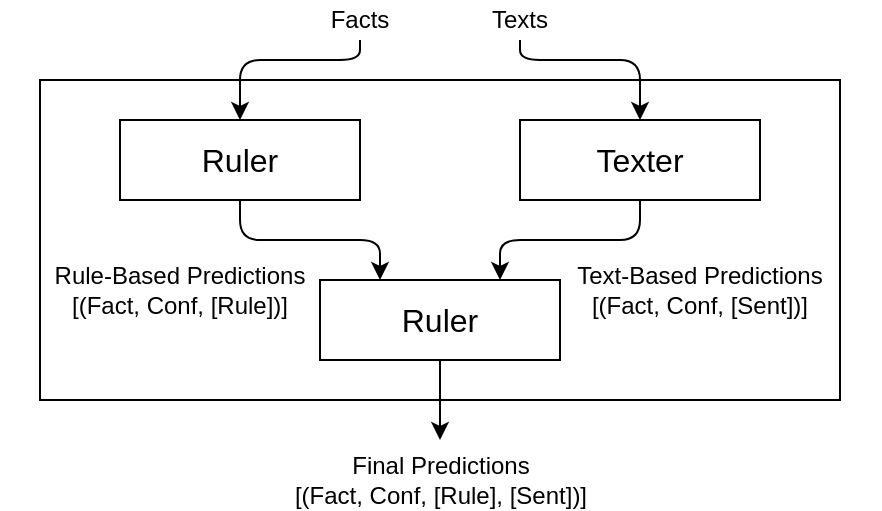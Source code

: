 <mxfile version="14.5.1" type="device"><diagram id="lBY13wWBbx8zWiN-QTW2" name="Page-1"><mxGraphModel dx="466" dy="599" grid="1" gridSize="10" guides="1" tooltips="1" connect="1" arrows="1" fold="1" page="1" pageScale="1" pageWidth="850" pageHeight="1100" math="0" shadow="0"><root><mxCell id="0"/><mxCell id="1" parent="0"/><mxCell id="TQGn3RnWPAgzYCLWw4jD-1" value="" style="rounded=0;whiteSpace=wrap;html=1;" vertex="1" parent="1"><mxGeometry x="40" y="200" width="400" height="160" as="geometry"/></mxCell><mxCell id="TQGn3RnWPAgzYCLWw4jD-5" style="edgeStyle=orthogonalEdgeStyle;rounded=1;orthogonalLoop=1;jettySize=auto;html=1;exitX=0.5;exitY=1;exitDx=0;exitDy=0;entryX=0.25;entryY=0;entryDx=0;entryDy=0;" edge="1" parent="1" source="TQGn3RnWPAgzYCLWw4jD-2" target="TQGn3RnWPAgzYCLWw4jD-4"><mxGeometry relative="1" as="geometry"/></mxCell><mxCell id="TQGn3RnWPAgzYCLWw4jD-2" value="&lt;font style=&quot;font-size: 16px&quot;&gt;Ruler&lt;/font&gt;" style="rounded=0;whiteSpace=wrap;html=1;" vertex="1" parent="1"><mxGeometry x="80" y="220" width="120" height="40" as="geometry"/></mxCell><mxCell id="TQGn3RnWPAgzYCLWw4jD-6" style="edgeStyle=orthogonalEdgeStyle;rounded=1;orthogonalLoop=1;jettySize=auto;html=1;exitX=0.5;exitY=1;exitDx=0;exitDy=0;entryX=0.75;entryY=0;entryDx=0;entryDy=0;" edge="1" parent="1" source="TQGn3RnWPAgzYCLWw4jD-3" target="TQGn3RnWPAgzYCLWw4jD-4"><mxGeometry relative="1" as="geometry"><Array as="points"><mxPoint x="340" y="280"/><mxPoint x="270" y="280"/></Array></mxGeometry></mxCell><mxCell id="TQGn3RnWPAgzYCLWw4jD-3" value="&lt;font style=&quot;font-size: 16px&quot;&gt;Texter&lt;/font&gt;" style="rounded=0;whiteSpace=wrap;html=1;" vertex="1" parent="1"><mxGeometry x="280" y="220" width="120" height="40" as="geometry"/></mxCell><mxCell id="TQGn3RnWPAgzYCLWw4jD-4" value="&lt;font style=&quot;font-size: 16px&quot;&gt;Ruler&lt;/font&gt;" style="rounded=0;whiteSpace=wrap;html=1;" vertex="1" parent="1"><mxGeometry x="180" y="300" width="120" height="40" as="geometry"/></mxCell><mxCell id="TQGn3RnWPAgzYCLWw4jD-7" value="" style="endArrow=classic;html=1;entryX=0.5;entryY=0;entryDx=0;entryDy=0;edgeStyle=orthogonalEdgeStyle;" edge="1" parent="1" target="TQGn3RnWPAgzYCLWw4jD-2"><mxGeometry width="50" height="50" relative="1" as="geometry"><mxPoint x="200" y="180" as="sourcePoint"/><mxPoint x="210" y="100" as="targetPoint"/><Array as="points"><mxPoint x="200" y="190"/><mxPoint x="140" y="190"/></Array></mxGeometry></mxCell><mxCell id="TQGn3RnWPAgzYCLWw4jD-8" value="&lt;font style=&quot;font-size: 12px&quot;&gt;Facts&lt;/font&gt;" style="text;html=1;strokeColor=none;fillColor=none;align=center;verticalAlign=middle;whiteSpace=wrap;rounded=0;" vertex="1" parent="1"><mxGeometry x="180" y="160" width="40" height="20" as="geometry"/></mxCell><mxCell id="TQGn3RnWPAgzYCLWw4jD-9" value="&lt;font style=&quot;font-size: 12px&quot;&gt;Texts&lt;/font&gt;" style="text;html=1;strokeColor=none;fillColor=none;align=center;verticalAlign=middle;whiteSpace=wrap;rounded=0;" vertex="1" parent="1"><mxGeometry x="260" y="160" width="40" height="20" as="geometry"/></mxCell><mxCell id="TQGn3RnWPAgzYCLWw4jD-10" value="" style="endArrow=classic;html=1;entryX=0.5;entryY=0;entryDx=0;entryDy=0;edgeStyle=orthogonalEdgeStyle;" edge="1" parent="1" target="TQGn3RnWPAgzYCLWw4jD-3"><mxGeometry width="50" height="50" relative="1" as="geometry"><mxPoint x="280" y="180" as="sourcePoint"/><mxPoint x="340" y="190" as="targetPoint"/><Array as="points"><mxPoint x="280" y="190"/><mxPoint x="340" y="190"/></Array></mxGeometry></mxCell><mxCell id="TQGn3RnWPAgzYCLWw4jD-12" value="" style="endArrow=classic;html=1;exitX=0.5;exitY=1;exitDx=0;exitDy=0;" edge="1" parent="1" source="TQGn3RnWPAgzYCLWw4jD-4"><mxGeometry width="50" height="50" relative="1" as="geometry"><mxPoint x="210" y="450" as="sourcePoint"/><mxPoint x="240" y="380" as="targetPoint"/></mxGeometry></mxCell><mxCell id="TQGn3RnWPAgzYCLWw4jD-13" value="&lt;font style=&quot;font-size: 12px&quot;&gt;Final Predictions&lt;br&gt;[(Fact, Conf, [Rule], [Sent])]&lt;br&gt;&lt;/font&gt;" style="text;html=1;strokeColor=none;fillColor=none;align=center;verticalAlign=middle;whiteSpace=wrap;rounded=0;" vertex="1" parent="1"><mxGeometry x="132.5" y="390" width="215" height="20" as="geometry"/></mxCell><mxCell id="TQGn3RnWPAgzYCLWw4jD-14" value="&lt;font style=&quot;font-size: 12px&quot;&gt;Rule-Based Predictions&lt;br&gt;[(Fact, Conf, [Rule])]&lt;br&gt;&lt;/font&gt;" style="text;html=1;strokeColor=none;fillColor=none;align=center;verticalAlign=middle;whiteSpace=wrap;rounded=0;" vertex="1" parent="1"><mxGeometry x="20" y="290" width="180" height="30" as="geometry"/></mxCell><mxCell id="TQGn3RnWPAgzYCLWw4jD-15" value="&lt;font style=&quot;font-size: 12px&quot;&gt;Text-Based Predictions&lt;br&gt;[(Fact, Conf, [Sent])]&lt;br&gt;&lt;/font&gt;" style="text;html=1;strokeColor=none;fillColor=none;align=center;verticalAlign=middle;whiteSpace=wrap;rounded=0;" vertex="1" parent="1"><mxGeometry x="280" y="290" width="180" height="30" as="geometry"/></mxCell></root></mxGraphModel></diagram></mxfile>